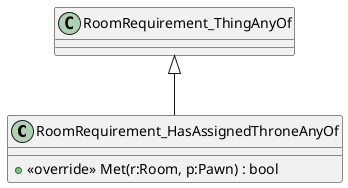 @startuml
class RoomRequirement_HasAssignedThroneAnyOf {
    + <<override>> Met(r:Room, p:Pawn) : bool
}
RoomRequirement_ThingAnyOf <|-- RoomRequirement_HasAssignedThroneAnyOf
@enduml
